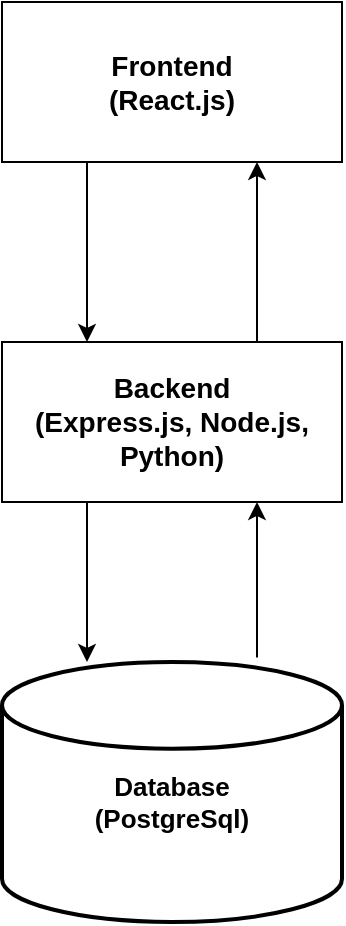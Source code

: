 <mxfile>
    <diagram id="btwvFE5eLvJFJP55bLxG" name="Page-1">
        <mxGraphModel dx="1133" dy="825" grid="1" gridSize="10" guides="1" tooltips="1" connect="1" arrows="1" fold="1" page="1" pageScale="1" pageWidth="850" pageHeight="1100" math="0" shadow="0">
            <root>
                <mxCell id="0"/>
                <mxCell id="1" parent="0"/>
                <mxCell id="2" value="Database&lt;br&gt;(PostgreSql)" style="strokeWidth=2;html=1;shape=mxgraph.flowchart.database;whiteSpace=wrap;fillColor=none;fontSize=13;fontStyle=1;spacingTop=9;" parent="1" vertex="1">
                    <mxGeometry x="310" y="520" width="170" height="130" as="geometry"/>
                </mxCell>
                <mxCell id="8" style="edgeStyle=none;html=1;exitX=0.25;exitY=1;exitDx=0;exitDy=0;entryX=0.25;entryY=0;entryDx=0;entryDy=0;fontSize=13;" parent="1" source="3" target="4" edge="1">
                    <mxGeometry relative="1" as="geometry"/>
                </mxCell>
                <mxCell id="3" value="Frontend&lt;br&gt;(React.js)" style="rounded=0;whiteSpace=wrap;html=1;fillColor=none;fontSize=14;fontStyle=1" parent="1" vertex="1">
                    <mxGeometry x="310" y="190" width="170" height="80" as="geometry"/>
                </mxCell>
                <mxCell id="7" style="edgeStyle=none;html=1;exitX=0.75;exitY=0;exitDx=0;exitDy=0;entryX=0.75;entryY=1;entryDx=0;entryDy=0;fontSize=13;" parent="1" source="4" target="3" edge="1">
                    <mxGeometry relative="1" as="geometry"/>
                </mxCell>
                <mxCell id="10" style="edgeStyle=none;html=1;exitX=0.25;exitY=1;exitDx=0;exitDy=0;entryX=0.25;entryY=0;entryDx=0;entryDy=0;entryPerimeter=0;fontSize=13;" parent="1" source="4" target="2" edge="1">
                    <mxGeometry relative="1" as="geometry"/>
                </mxCell>
                <mxCell id="11" style="edgeStyle=none;html=1;exitX=0.75;exitY=1;exitDx=0;exitDy=0;entryX=0.75;entryY=-0.017;entryDx=0;entryDy=0;entryPerimeter=0;fontSize=13;startArrow=classic;startFill=1;endArrow=none;endFill=0;" parent="1" source="4" target="2" edge="1">
                    <mxGeometry relative="1" as="geometry"/>
                </mxCell>
                <mxCell id="4" value="Backend&lt;br&gt;(Express.js, Node.js, Python)" style="rounded=0;whiteSpace=wrap;html=1;fillColor=none;fontSize=14;fontStyle=1" parent="1" vertex="1">
                    <mxGeometry x="310" y="360" width="170" height="80" as="geometry"/>
                </mxCell>
            </root>
        </mxGraphModel>
    </diagram>
</mxfile>
